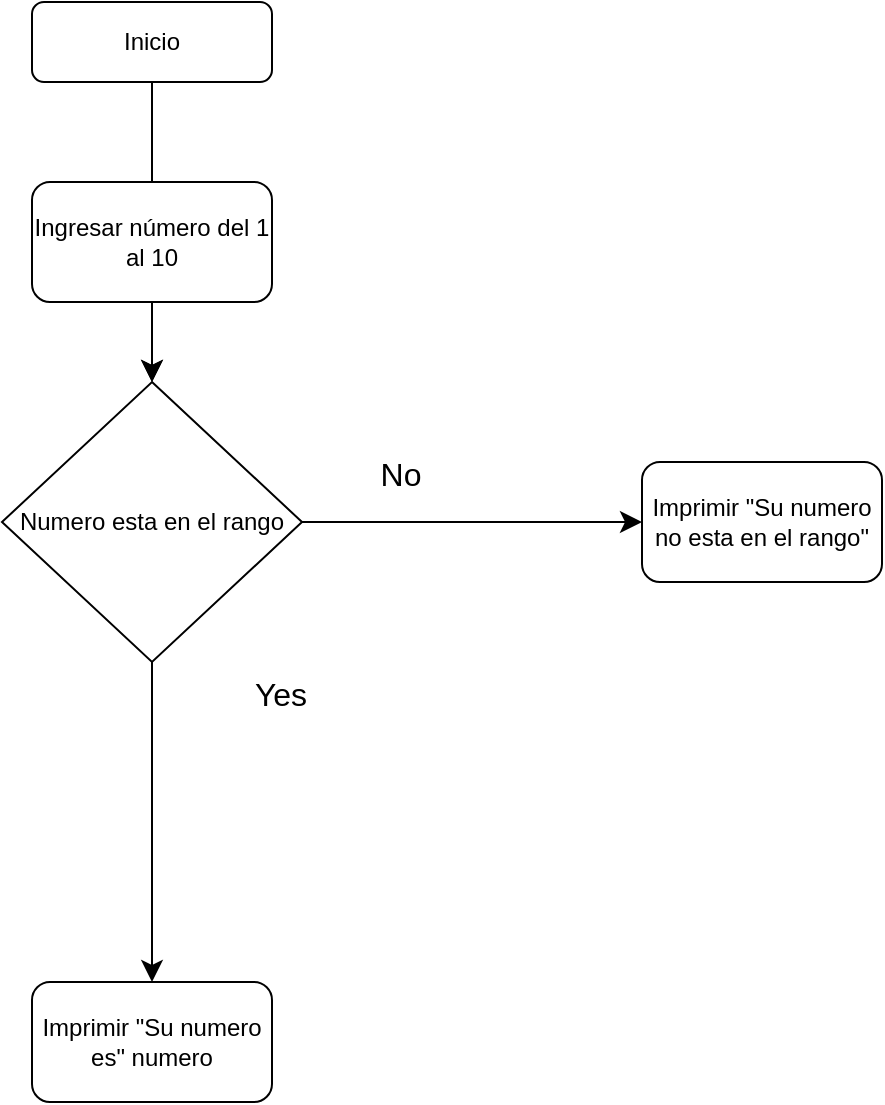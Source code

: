 <mxfile version="26.2.13">
  <diagram id="C5RBs43oDa-KdzZeNtuy" name="Page-1">
    <mxGraphModel dx="682" dy="851" grid="1" gridSize="10" guides="1" tooltips="1" connect="1" arrows="1" fold="1" page="1" pageScale="1" pageWidth="827" pageHeight="1169" math="0" shadow="0">
      <root>
        <mxCell id="WIyWlLk6GJQsqaUBKTNV-0" />
        <mxCell id="WIyWlLk6GJQsqaUBKTNV-1" parent="WIyWlLk6GJQsqaUBKTNV-0" />
        <mxCell id="zPVI-Th8DQAm_xn8cFN8-9" value="" style="edgeStyle=none;curved=1;rounded=0;orthogonalLoop=1;jettySize=auto;html=1;fontSize=12;startSize=8;endSize=8;" edge="1" parent="WIyWlLk6GJQsqaUBKTNV-1" source="WIyWlLk6GJQsqaUBKTNV-3" target="zPVI-Th8DQAm_xn8cFN8-1">
          <mxGeometry relative="1" as="geometry" />
        </mxCell>
        <mxCell id="WIyWlLk6GJQsqaUBKTNV-3" value="Inicio" style="rounded=1;whiteSpace=wrap;html=1;fontSize=12;glass=0;strokeWidth=1;shadow=0;" parent="WIyWlLk6GJQsqaUBKTNV-1" vertex="1">
          <mxGeometry x="160" y="80" width="120" height="40" as="geometry" />
        </mxCell>
        <mxCell id="zPVI-Th8DQAm_xn8cFN8-8" value="" style="edgeStyle=none;curved=1;rounded=0;orthogonalLoop=1;jettySize=auto;html=1;fontSize=12;startSize=8;endSize=8;" edge="1" parent="WIyWlLk6GJQsqaUBKTNV-1" source="zPVI-Th8DQAm_xn8cFN8-0" target="zPVI-Th8DQAm_xn8cFN8-1">
          <mxGeometry relative="1" as="geometry" />
        </mxCell>
        <mxCell id="zPVI-Th8DQAm_xn8cFN8-0" value="Ingresar número del 1 al 10" style="rounded=1;whiteSpace=wrap;html=1;" vertex="1" parent="WIyWlLk6GJQsqaUBKTNV-1">
          <mxGeometry x="160" y="170" width="120" height="60" as="geometry" />
        </mxCell>
        <mxCell id="zPVI-Th8DQAm_xn8cFN8-3" value="" style="edgeStyle=none;curved=1;rounded=0;orthogonalLoop=1;jettySize=auto;html=1;fontSize=12;startSize=8;endSize=8;" edge="1" parent="WIyWlLk6GJQsqaUBKTNV-1" source="zPVI-Th8DQAm_xn8cFN8-1" target="zPVI-Th8DQAm_xn8cFN8-2">
          <mxGeometry relative="1" as="geometry" />
        </mxCell>
        <mxCell id="zPVI-Th8DQAm_xn8cFN8-5" value="" style="edgeStyle=none;curved=1;rounded=0;orthogonalLoop=1;jettySize=auto;html=1;fontSize=12;startSize=8;endSize=8;" edge="1" parent="WIyWlLk6GJQsqaUBKTNV-1" source="zPVI-Th8DQAm_xn8cFN8-1" target="zPVI-Th8DQAm_xn8cFN8-4">
          <mxGeometry relative="1" as="geometry" />
        </mxCell>
        <mxCell id="zPVI-Th8DQAm_xn8cFN8-1" value="Numero esta en el rango" style="rhombus;whiteSpace=wrap;html=1;" vertex="1" parent="WIyWlLk6GJQsqaUBKTNV-1">
          <mxGeometry x="145" y="270" width="150" height="140" as="geometry" />
        </mxCell>
        <mxCell id="zPVI-Th8DQAm_xn8cFN8-2" value="Imprimir &quot;Su numero es&quot; numero" style="rounded=1;whiteSpace=wrap;html=1;" vertex="1" parent="WIyWlLk6GJQsqaUBKTNV-1">
          <mxGeometry x="160" y="570" width="120" height="60" as="geometry" />
        </mxCell>
        <mxCell id="zPVI-Th8DQAm_xn8cFN8-4" value="Imprimir &quot;Su numero no esta en el rango&quot;" style="rounded=1;whiteSpace=wrap;html=1;" vertex="1" parent="WIyWlLk6GJQsqaUBKTNV-1">
          <mxGeometry x="465" y="310" width="120" height="60" as="geometry" />
        </mxCell>
        <mxCell id="zPVI-Th8DQAm_xn8cFN8-6" value="Yes" style="text;html=1;align=center;verticalAlign=middle;resizable=0;points=[];autosize=1;strokeColor=none;fillColor=none;fontSize=16;" vertex="1" parent="WIyWlLk6GJQsqaUBKTNV-1">
          <mxGeometry x="259" y="411" width="50" height="30" as="geometry" />
        </mxCell>
        <mxCell id="zPVI-Th8DQAm_xn8cFN8-7" value="No" style="text;html=1;align=center;verticalAlign=middle;resizable=0;points=[];autosize=1;strokeColor=none;fillColor=none;fontSize=16;" vertex="1" parent="WIyWlLk6GJQsqaUBKTNV-1">
          <mxGeometry x="324" y="301" width="40" height="30" as="geometry" />
        </mxCell>
      </root>
    </mxGraphModel>
  </diagram>
</mxfile>
